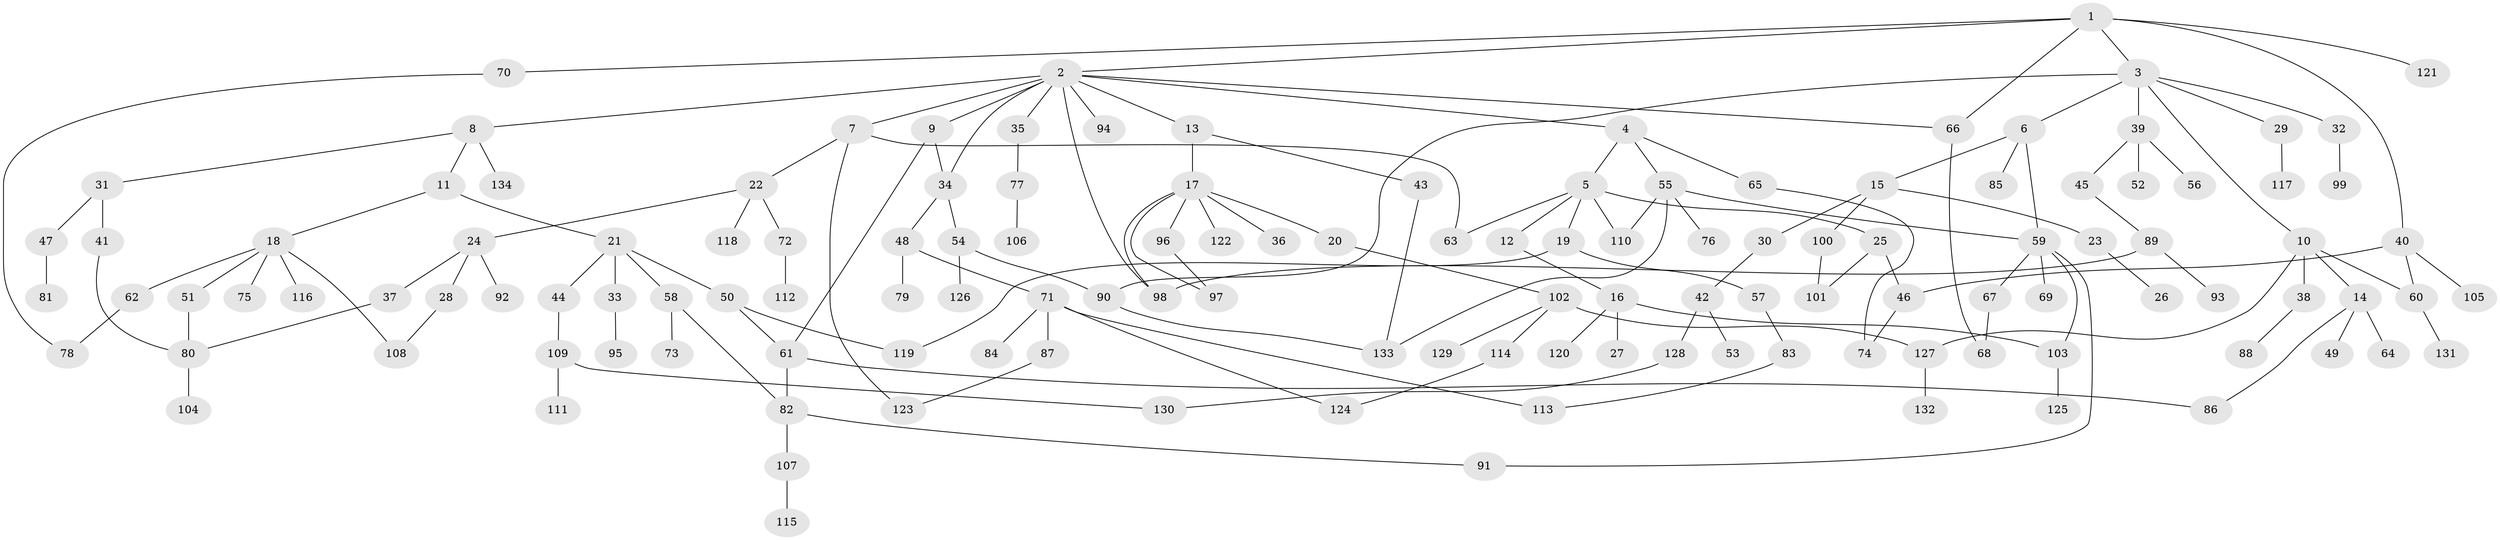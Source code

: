 // coarse degree distribution, {5: 0.06818181818181818, 10: 0.011363636363636364, 7: 0.022727272727272728, 4: 0.07954545454545454, 6: 0.045454545454545456, 3: 0.19318181818181818, 2: 0.29545454545454547, 1: 0.2840909090909091}
// Generated by graph-tools (version 1.1) at 2025/23/03/03/25 07:23:33]
// undirected, 134 vertices, 164 edges
graph export_dot {
graph [start="1"]
  node [color=gray90,style=filled];
  1;
  2;
  3;
  4;
  5;
  6;
  7;
  8;
  9;
  10;
  11;
  12;
  13;
  14;
  15;
  16;
  17;
  18;
  19;
  20;
  21;
  22;
  23;
  24;
  25;
  26;
  27;
  28;
  29;
  30;
  31;
  32;
  33;
  34;
  35;
  36;
  37;
  38;
  39;
  40;
  41;
  42;
  43;
  44;
  45;
  46;
  47;
  48;
  49;
  50;
  51;
  52;
  53;
  54;
  55;
  56;
  57;
  58;
  59;
  60;
  61;
  62;
  63;
  64;
  65;
  66;
  67;
  68;
  69;
  70;
  71;
  72;
  73;
  74;
  75;
  76;
  77;
  78;
  79;
  80;
  81;
  82;
  83;
  84;
  85;
  86;
  87;
  88;
  89;
  90;
  91;
  92;
  93;
  94;
  95;
  96;
  97;
  98;
  99;
  100;
  101;
  102;
  103;
  104;
  105;
  106;
  107;
  108;
  109;
  110;
  111;
  112;
  113;
  114;
  115;
  116;
  117;
  118;
  119;
  120;
  121;
  122;
  123;
  124;
  125;
  126;
  127;
  128;
  129;
  130;
  131;
  132;
  133;
  134;
  1 -- 2;
  1 -- 3;
  1 -- 40;
  1 -- 66;
  1 -- 70;
  1 -- 121;
  2 -- 4;
  2 -- 7;
  2 -- 8;
  2 -- 9;
  2 -- 13;
  2 -- 34;
  2 -- 35;
  2 -- 94;
  2 -- 98;
  2 -- 66;
  3 -- 6;
  3 -- 10;
  3 -- 29;
  3 -- 32;
  3 -- 39;
  3 -- 90;
  4 -- 5;
  4 -- 55;
  4 -- 65;
  5 -- 12;
  5 -- 19;
  5 -- 25;
  5 -- 110;
  5 -- 63;
  6 -- 15;
  6 -- 59;
  6 -- 85;
  7 -- 22;
  7 -- 63;
  7 -- 123;
  8 -- 11;
  8 -- 31;
  8 -- 134;
  9 -- 61;
  9 -- 34;
  10 -- 14;
  10 -- 38;
  10 -- 60;
  10 -- 127;
  11 -- 18;
  11 -- 21;
  12 -- 16;
  13 -- 17;
  13 -- 43;
  14 -- 49;
  14 -- 64;
  14 -- 86;
  15 -- 23;
  15 -- 30;
  15 -- 100;
  16 -- 27;
  16 -- 103;
  16 -- 120;
  17 -- 20;
  17 -- 36;
  17 -- 96;
  17 -- 122;
  17 -- 98;
  17 -- 97;
  18 -- 51;
  18 -- 62;
  18 -- 75;
  18 -- 108;
  18 -- 116;
  19 -- 57;
  19 -- 119;
  20 -- 102;
  21 -- 33;
  21 -- 44;
  21 -- 50;
  21 -- 58;
  22 -- 24;
  22 -- 72;
  22 -- 118;
  23 -- 26;
  24 -- 28;
  24 -- 37;
  24 -- 92;
  25 -- 101;
  25 -- 46;
  28 -- 108;
  29 -- 117;
  30 -- 42;
  31 -- 41;
  31 -- 47;
  32 -- 99;
  33 -- 95;
  34 -- 48;
  34 -- 54;
  35 -- 77;
  37 -- 80;
  38 -- 88;
  39 -- 45;
  39 -- 52;
  39 -- 56;
  40 -- 46;
  40 -- 105;
  40 -- 60;
  41 -- 80;
  42 -- 53;
  42 -- 128;
  43 -- 133;
  44 -- 109;
  45 -- 89;
  46 -- 74;
  47 -- 81;
  48 -- 71;
  48 -- 79;
  50 -- 119;
  50 -- 61;
  51 -- 80;
  54 -- 90;
  54 -- 126;
  55 -- 76;
  55 -- 59;
  55 -- 110;
  55 -- 133;
  57 -- 83;
  58 -- 73;
  58 -- 82;
  59 -- 67;
  59 -- 69;
  59 -- 103;
  59 -- 91;
  60 -- 131;
  61 -- 86;
  61 -- 82;
  62 -- 78;
  65 -- 74;
  66 -- 68;
  67 -- 68;
  70 -- 78;
  71 -- 84;
  71 -- 87;
  71 -- 124;
  71 -- 113;
  72 -- 112;
  77 -- 106;
  80 -- 104;
  82 -- 91;
  82 -- 107;
  83 -- 113;
  87 -- 123;
  89 -- 93;
  89 -- 98;
  90 -- 133;
  96 -- 97;
  100 -- 101;
  102 -- 114;
  102 -- 127;
  102 -- 129;
  103 -- 125;
  107 -- 115;
  109 -- 111;
  109 -- 130;
  114 -- 124;
  127 -- 132;
  128 -- 130;
}
